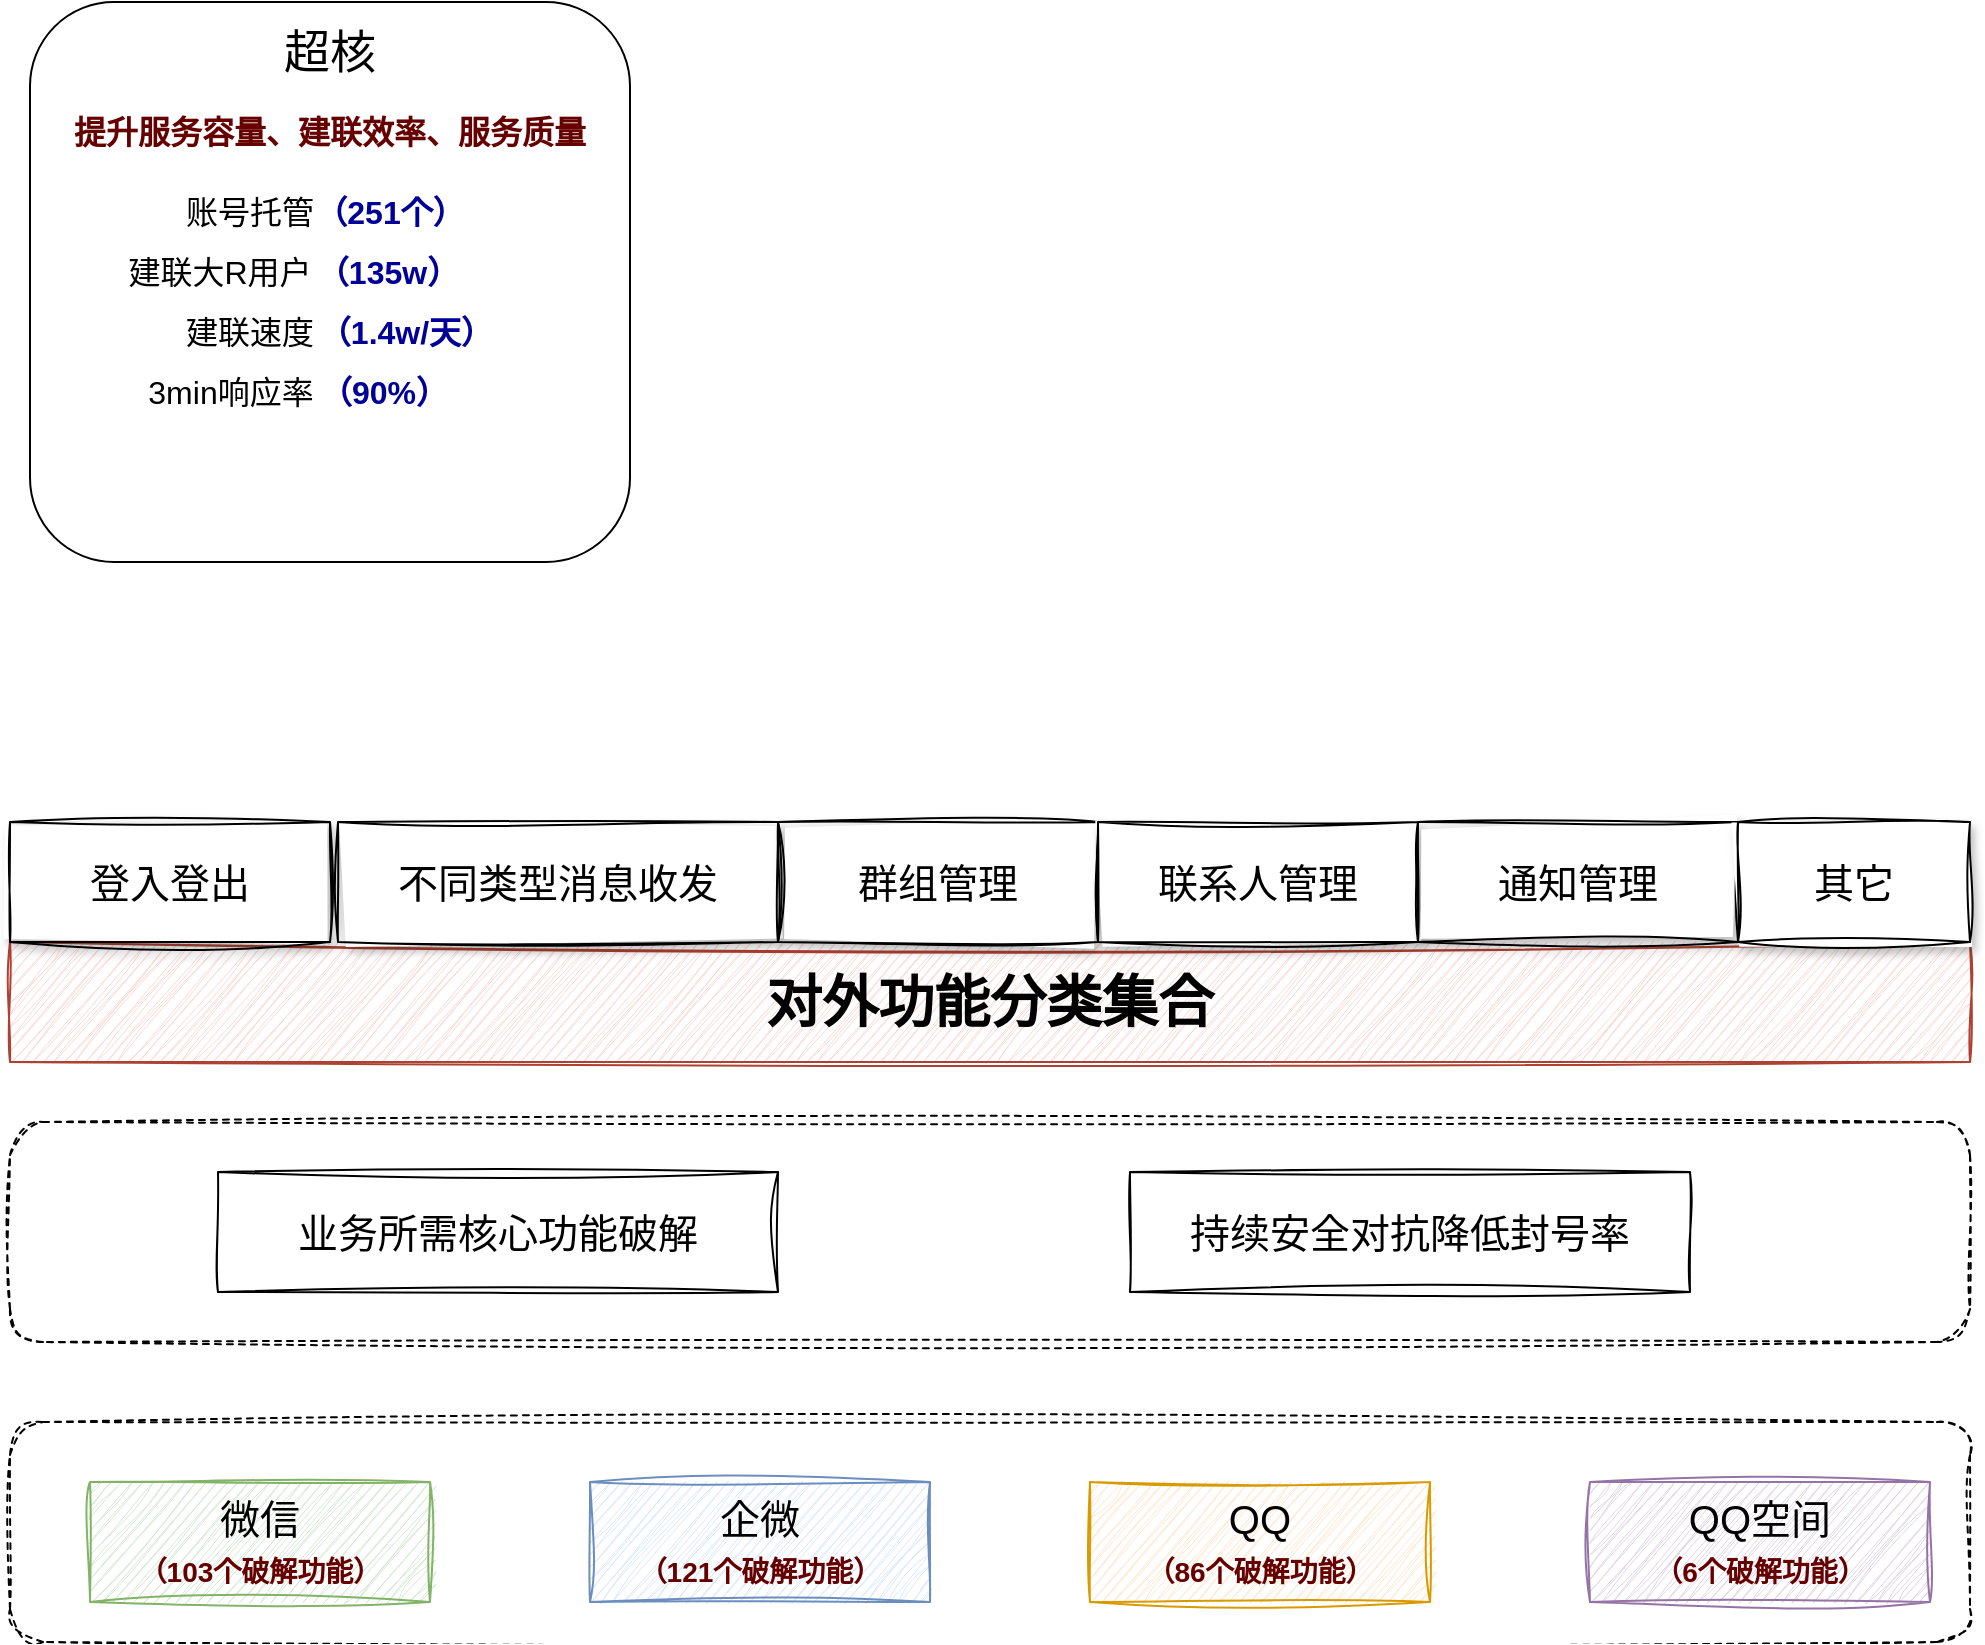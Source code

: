 <mxfile version="24.2.2" type="github">
  <diagram name="第 1 页" id="uSWp1kO9mq3VQEvF_lTH">
    <mxGraphModel dx="1242" dy="1954" grid="1" gridSize="10" guides="1" tooltips="1" connect="1" arrows="1" fold="1" page="1" pageScale="1" pageWidth="827" pageHeight="1169" math="0" shadow="0">
      <root>
        <mxCell id="0" />
        <mxCell id="1" parent="0" />
        <mxCell id="FwOD_YeCZ98qcEM11IYZ-10" value="" style="rounded=1;whiteSpace=wrap;html=1;dashed=1;sketch=1;curveFitting=1;jiggle=2;" vertex="1" parent="1">
          <mxGeometry x="170" y="240" width="980" height="110" as="geometry" />
        </mxCell>
        <mxCell id="FwOD_YeCZ98qcEM11IYZ-6" value="" style="rounded=1;whiteSpace=wrap;html=1;dashed=1;sketch=1;curveFitting=1;jiggle=2;" vertex="1" parent="1">
          <mxGeometry x="170" y="390" width="980" height="110" as="geometry" />
        </mxCell>
        <mxCell id="FwOD_YeCZ98qcEM11IYZ-1" value="微信&lt;br&gt;&lt;font color=&quot;#660000&quot; style=&quot;font-size: 14px;&quot;&gt;&lt;b&gt;（103个破解功能）&lt;/b&gt;&lt;/font&gt;" style="rounded=0;whiteSpace=wrap;html=1;fontSize=20;fillColor=#d5e8d4;strokeColor=#82b366;sketch=1;curveFitting=1;jiggle=2;" vertex="1" parent="1">
          <mxGeometry x="210" y="420" width="170" height="60" as="geometry" />
        </mxCell>
        <mxCell id="FwOD_YeCZ98qcEM11IYZ-3" value="企微&lt;div&gt;&lt;b style=&quot;color: rgb(102, 0, 0); font-size: 14px;&quot;&gt;（121个破解功能）&lt;/b&gt;&lt;br&gt;&lt;/div&gt;" style="rounded=0;whiteSpace=wrap;html=1;fontSize=20;fillColor=#dae8fc;strokeColor=#6c8ebf;sketch=1;curveFitting=1;jiggle=2;" vertex="1" parent="1">
          <mxGeometry x="460" y="420" width="170" height="60" as="geometry" />
        </mxCell>
        <mxCell id="FwOD_YeCZ98qcEM11IYZ-4" value="QQ&lt;br&gt;&lt;b style=&quot;color: rgb(102, 0, 0); font-size: 14px;&quot;&gt;（86个破解功能）&lt;/b&gt;" style="rounded=0;whiteSpace=wrap;html=1;fontSize=20;fillColor=#ffe6cc;strokeColor=#d79b00;sketch=1;curveFitting=1;jiggle=2;" vertex="1" parent="1">
          <mxGeometry x="710" y="420" width="170" height="60" as="geometry" />
        </mxCell>
        <mxCell id="FwOD_YeCZ98qcEM11IYZ-5" value="QQ空间&lt;br&gt;&lt;b style=&quot;color: rgb(102, 0, 0); font-size: 14px;&quot;&gt;（6个破解功能）&lt;/b&gt;" style="rounded=0;whiteSpace=wrap;html=1;fontSize=20;fillColor=#e1d5e7;strokeColor=#9673a6;sketch=1;curveFitting=1;jiggle=2;" vertex="1" parent="1">
          <mxGeometry x="960" y="420" width="170" height="60" as="geometry" />
        </mxCell>
        <mxCell id="FwOD_YeCZ98qcEM11IYZ-7" value="业务所需核心功能破解" style="rounded=0;whiteSpace=wrap;html=1;fontSize=20;sketch=1;curveFitting=1;jiggle=2;" vertex="1" parent="1">
          <mxGeometry x="274" y="265" width="280" height="60" as="geometry" />
        </mxCell>
        <mxCell id="FwOD_YeCZ98qcEM11IYZ-9" value="持续安全对抗降低封号率" style="rounded=0;whiteSpace=wrap;html=1;fontSize=20;sketch=1;curveFitting=1;jiggle=2;" vertex="1" parent="1">
          <mxGeometry x="730" y="265" width="280" height="60" as="geometry" />
        </mxCell>
        <mxCell id="FwOD_YeCZ98qcEM11IYZ-11" value="&lt;font size=&quot;1&quot; style=&quot;&quot;&gt;&lt;b style=&quot;font-size: 28px;&quot;&gt;对外功能分类集合&lt;/b&gt;&lt;/font&gt;" style="rounded=0;whiteSpace=wrap;html=1;fillColor=#fad9d5;strokeColor=#ae4132;sketch=1;curveFitting=1;jiggle=2;" vertex="1" parent="1">
          <mxGeometry x="170" y="150" width="980" height="60" as="geometry" />
        </mxCell>
        <mxCell id="FwOD_YeCZ98qcEM11IYZ-12" value="登入登出" style="rounded=0;whiteSpace=wrap;html=1;fontSize=20;sketch=1;curveFitting=1;jiggle=2;shadow=1;glass=0;" vertex="1" parent="1">
          <mxGeometry x="170" y="90" width="160" height="60" as="geometry" />
        </mxCell>
        <mxCell id="FwOD_YeCZ98qcEM11IYZ-13" value="不同类型消息收发" style="rounded=0;whiteSpace=wrap;html=1;fontSize=20;sketch=1;curveFitting=1;jiggle=2;shadow=1;glass=0;" vertex="1" parent="1">
          <mxGeometry x="334" y="90" width="220" height="60" as="geometry" />
        </mxCell>
        <mxCell id="FwOD_YeCZ98qcEM11IYZ-14" value="群组管理" style="rounded=0;whiteSpace=wrap;html=1;fontSize=20;sketch=1;curveFitting=1;jiggle=2;shadow=1;glass=0;" vertex="1" parent="1">
          <mxGeometry x="554" y="90" width="160" height="60" as="geometry" />
        </mxCell>
        <mxCell id="FwOD_YeCZ98qcEM11IYZ-15" value="联系人管理" style="rounded=0;whiteSpace=wrap;html=1;fontSize=20;sketch=1;curveFitting=1;jiggle=2;shadow=1;glass=0;" vertex="1" parent="1">
          <mxGeometry x="714" y="90" width="160" height="60" as="geometry" />
        </mxCell>
        <mxCell id="FwOD_YeCZ98qcEM11IYZ-16" value="通知管理" style="rounded=0;whiteSpace=wrap;html=1;fontSize=20;sketch=1;curveFitting=1;jiggle=2;shadow=1;glass=0;" vertex="1" parent="1">
          <mxGeometry x="874" y="90" width="160" height="60" as="geometry" />
        </mxCell>
        <mxCell id="FwOD_YeCZ98qcEM11IYZ-17" value="其它" style="rounded=0;whiteSpace=wrap;html=1;fontSize=20;sketch=1;curveFitting=1;jiggle=2;shadow=1;glass=0;" vertex="1" parent="1">
          <mxGeometry x="1034" y="90" width="116" height="60" as="geometry" />
        </mxCell>
        <mxCell id="FwOD_YeCZ98qcEM11IYZ-18" value="" style="rounded=1;whiteSpace=wrap;html=1;" vertex="1" parent="1">
          <mxGeometry x="180" y="-320" width="300" height="280" as="geometry" />
        </mxCell>
        <mxCell id="FwOD_YeCZ98qcEM11IYZ-19" value="超核" style="text;html=1;align=center;verticalAlign=middle;whiteSpace=wrap;rounded=0;fontSize=23;" vertex="1" parent="1">
          <mxGeometry x="300" y="-310" width="60" height="30" as="geometry" />
        </mxCell>
        <mxCell id="FwOD_YeCZ98qcEM11IYZ-20" value="提升服务容量、建联效率、服务质量" style="text;html=1;align=center;verticalAlign=middle;whiteSpace=wrap;rounded=0;fontColor=#660000;fontStyle=1;fontSize=16;" vertex="1" parent="1">
          <mxGeometry x="200" y="-270" width="260" height="30" as="geometry" />
        </mxCell>
        <mxCell id="FwOD_YeCZ98qcEM11IYZ-21" value="账号托管" style="text;html=1;align=center;verticalAlign=middle;whiteSpace=wrap;rounded=0;fontSize=16;" vertex="1" parent="1">
          <mxGeometry x="250" y="-230" width="80" height="30" as="geometry" />
        </mxCell>
        <mxCell id="FwOD_YeCZ98qcEM11IYZ-22" value="（251个）" style="text;html=1;align=center;verticalAlign=middle;whiteSpace=wrap;rounded=0;fontSize=16;fontColor=#000099;fontStyle=1" vertex="1" parent="1">
          <mxGeometry x="320" y="-230" width="80" height="30" as="geometry" />
        </mxCell>
        <mxCell id="FwOD_YeCZ98qcEM11IYZ-23" value="建联大R用户" style="text;html=1;align=center;verticalAlign=middle;whiteSpace=wrap;rounded=0;fontSize=16;" vertex="1" parent="1">
          <mxGeometry x="220" y="-200" width="110" height="30" as="geometry" />
        </mxCell>
        <mxCell id="FwOD_YeCZ98qcEM11IYZ-24" value="（135w）" style="text;html=1;align=center;verticalAlign=middle;whiteSpace=wrap;rounded=0;fontSize=16;fontColor=#000099;fontStyle=1" vertex="1" parent="1">
          <mxGeometry x="319" y="-200" width="80" height="30" as="geometry" />
        </mxCell>
        <mxCell id="FwOD_YeCZ98qcEM11IYZ-28" value="建联速度" style="text;html=1;align=center;verticalAlign=middle;whiteSpace=wrap;rounded=0;fontSize=16;" vertex="1" parent="1">
          <mxGeometry x="250" y="-170" width="80" height="30" as="geometry" />
        </mxCell>
        <mxCell id="FwOD_YeCZ98qcEM11IYZ-29" value="（1.4w/天）" style="text;html=1;align=center;verticalAlign=middle;whiteSpace=wrap;rounded=0;fontSize=16;fontColor=#000099;fontStyle=1" vertex="1" parent="1">
          <mxGeometry x="313" y="-170" width="110" height="30" as="geometry" />
        </mxCell>
        <mxCell id="FwOD_YeCZ98qcEM11IYZ-33" value="3min响应率" style="text;html=1;align=center;verticalAlign=middle;whiteSpace=wrap;rounded=0;fontSize=16;" vertex="1" parent="1">
          <mxGeometry x="225.5" y="-140" width="108.5" height="30" as="geometry" />
        </mxCell>
        <mxCell id="FwOD_YeCZ98qcEM11IYZ-34" value="（90%）" style="text;html=1;align=center;verticalAlign=middle;whiteSpace=wrap;rounded=0;fontSize=16;fontColor=#000099;fontStyle=1" vertex="1" parent="1">
          <mxGeometry x="322" y="-140" width="70" height="30" as="geometry" />
        </mxCell>
      </root>
    </mxGraphModel>
  </diagram>
</mxfile>
